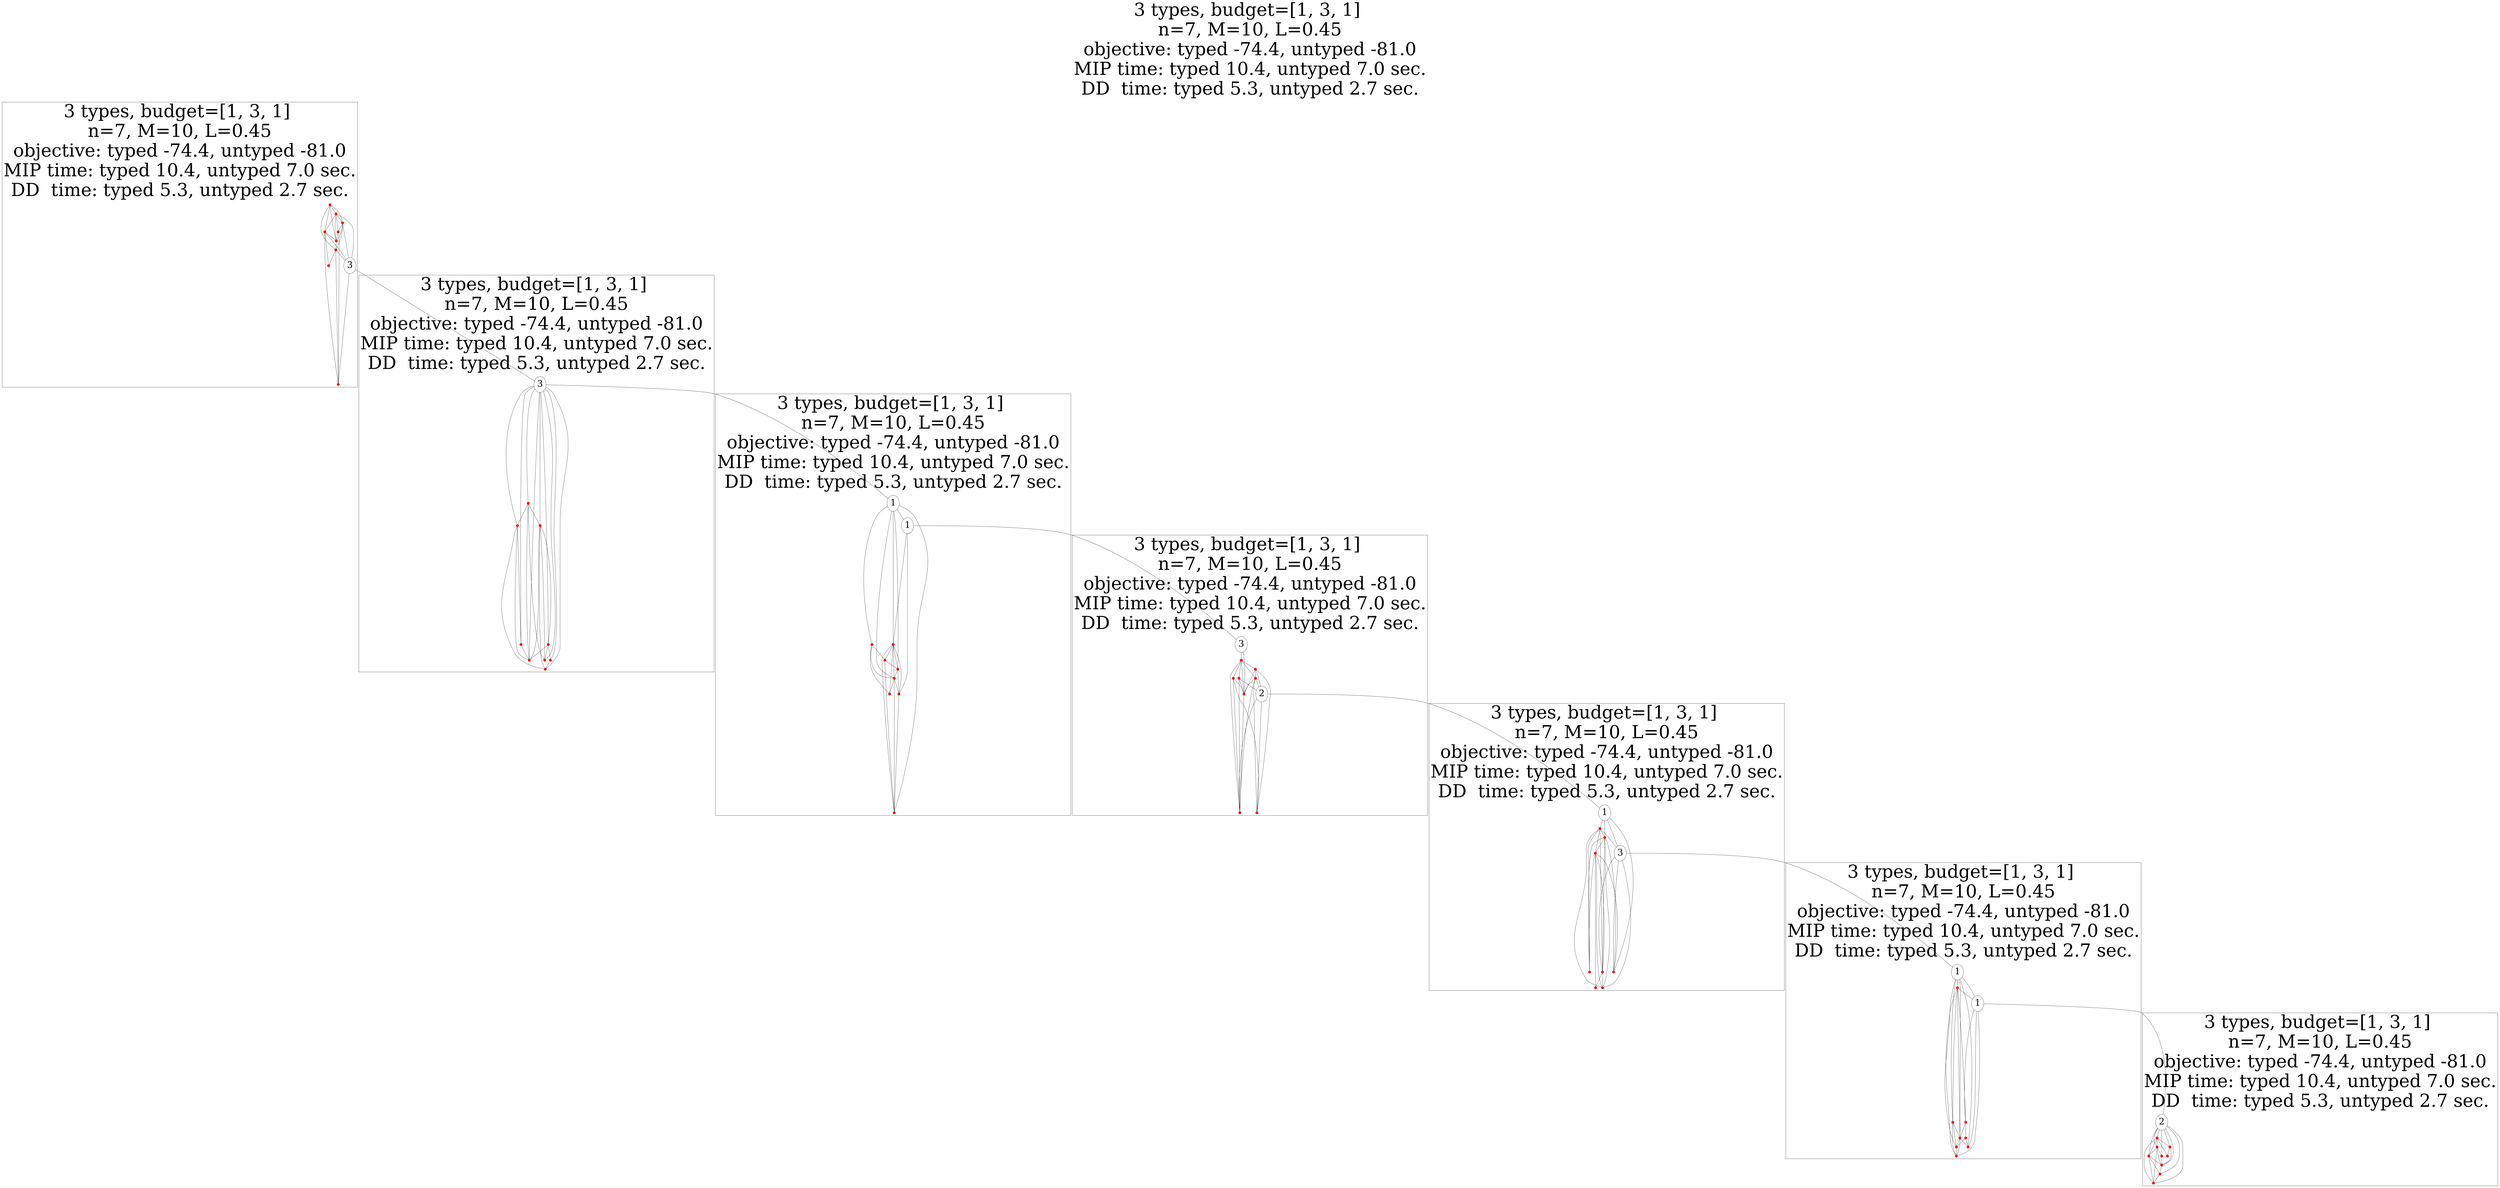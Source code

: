 graph G {
    label="3 types, budget=[1, 3, 1] 
n=7, M=10, L=0.45
objective: typed -74.4, untyped -81.0
MIP time: typed 10.4, untyped 7.0 sec.
DD  time: typed 5.3, untyped 2.7 sec.";
    labelloc=top; labeljust=center;fontsize=100;
    subgraph cluster_1{
        n1[shape=point height=0.2 width=0.2 color=red];
        n2[shape=point height=0.2 width=0.2 color=red];
        n3[shape=point height=0.2 width=0.2 color=red];
        n4[shape=point height=0.2 width=0.2 color=red];
        n5[shape=point height=0.2 width=0.2 color=red];
        n6[shape=point height=0.2 width=0.2 color=red];
        n7[shape=point height=0.2 width=0.2 color=red];
        n8[label=3 fontsize=50];
        n9[shape=point height=0.2 width=0.2 color=red];
        n10[shape=point height=0.2 width=0.2 color=red];
    }
    subgraph cluster_2{
        n11[label=3 fontsize=50];
        n12[shape=point height=0.2 width=0.2 color=red];
        n13[shape=point height=0.2 width=0.2 color=red];
        n14[shape=point height=0.2 width=0.2 color=red];
        n15[shape=point height=0.2 width=0.2 color=red];
        n16[shape=point height=0.2 width=0.2 color=red];
        n17[shape=point height=0.2 width=0.2 color=red];
        n18[shape=point height=0.2 width=0.2 color=red];
        n19[shape=point height=0.2 width=0.2 color=red];
        n20[shape=point height=0.2 width=0.2 color=red];
    }
    subgraph cluster_3{
        n21[label=1 fontsize=50];
        n22[shape=point height=0.2 width=0.2 color=red];
        n23[label=1 fontsize=50];
        n24[shape=point height=0.2 width=0.2 color=red];
        n25[shape=point height=0.2 width=0.2 color=red];
        n26[shape=point height=0.2 width=0.2 color=red];
        n27[shape=point height=0.2 width=0.2 color=red];
        n28[shape=point height=0.2 width=0.2 color=red];
        n29[shape=point height=0.2 width=0.2 color=red];
        n30[shape=point height=0.2 width=0.2 color=red];
    }
    subgraph cluster_4{
        n31[label=3 fontsize=50];
        n32[shape=point height=0.2 width=0.2 color=red];
        n33[shape=point height=0.2 width=0.2 color=red];
        n34[shape=point height=0.2 width=0.2 color=red];
        n35[shape=point height=0.2 width=0.2 color=red];
        n36[shape=point height=0.2 width=0.2 color=red];
        n37[label=2 fontsize=50];
        n38[shape=point height=0.2 width=0.2 color=red];
        n39[shape=point height=0.2 width=0.2 color=red];
        n40[shape=point height=0.2 width=0.2 color=red];
    }
    subgraph cluster_5{
        n41[label=1 fontsize=50];
        n42[shape=point height=0.2 width=0.2 color=red];
        n43[shape=point height=0.2 width=0.2 color=red];
        n44[shape=point height=0.2 width=0.2 color=red];
        n45[label=3 fontsize=50];
        n46[shape=point height=0.2 width=0.2 color=red];
        n47[shape=point height=0.2 width=0.2 color=red];
        n48[shape=point height=0.2 width=0.2 color=red];
        n49[shape=point height=0.2 width=0.2 color=red];
        n50[shape=point height=0.2 width=0.2 color=red];
    }
    subgraph cluster_6{
        n51[label=1 fontsize=50];
        n52[shape=point height=0.2 width=0.2 color=red];
        n53[label=1 fontsize=50];
        n54[shape=point height=0.2 width=0.2 color=red];
        n55[shape=point height=0.2 width=0.2 color=red];
        n56[shape=point height=0.2 width=0.2 color=red];
        n57[shape=point height=0.2 width=0.2 color=red];
        n58[shape=point height=0.2 width=0.2 color=red];
        n59[shape=point height=0.2 width=0.2 color=red];
        n60[shape=point height=0.2 width=0.2 color=red];
    }
    subgraph cluster_7{
        n61[label=2 fontsize=50];
        n62[shape=point height=0.2 width=0.2 color=red];
        n63[shape=point height=0.2 width=0.2 color=red];
        n64[shape=point height=0.2 width=0.2 color=red];
        n65[shape=point height=0.2 width=0.2 color=red];
        n66[shape=point height=0.2 width=0.2 color=red];
        n67[shape=point height=0.2 width=0.2 color=red];
        n68[shape=point height=0.2 width=0.2 color=red];
        n69[shape=point height=0.2 width=0.2 color=red];
        n70[shape=point height=0.2 width=0.2 color=red];
    }
    n1 -- n2;
    n1 -- n6;
    n1 -- n7;
    n1 -- n5;
    n1 -- n3;
    n2 -- n3;
    n2 -- n5;
    n2 -- n4;
    n2 -- n6;
    n2 -- n8;
    n3 -- n4;
    n3 -- n8;
    n3 -- n6;
    n3 -- n7;
    n4 -- n10;
    n4 -- n6;
    n5 -- n6;
    n5 -- n8;
    n5 -- n9;
    n5 -- n10;
    n6 -- n7;
    n7 -- n9;
    n7 -- n10;
    n7 -- n8;
    n8 -- n10;
    n8 -- n11;
    n11 -- n12;
    n11 -- n13;
    n11 -- n15;
    n11 -- n16;
    n11 -- n20;
    n11 -- n18;
    n11 -- n17;
    n11 -- n14;
    n11 -- n19;
    n11 -- n21;
    n12 -- n14;
    n12 -- n18;
    n12 -- n19;
    n12 -- n13;
    n13 -- n18;
    n13 -- n16;
    n13 -- n20;
    n14 -- n20;
    n14 -- n18;
    n14 -- n15;
    n14 -- n19;
    n15 -- n17;
    n15 -- n19;
    n15 -- n18;
    n16 -- n18;
    n17 -- n20;
    n21 -- n22;
    n21 -- n23;
    n21 -- n24;
    n21 -- n26;
    n21 -- n27;
    n21 -- n29;
    n22 -- n30;
    n22 -- n27;
    n22 -- n25;
    n23 -- n28;
    n23 -- n24;
    n23 -- n31;
    n24 -- n25;
    n24 -- n29;
    n24 -- n28;
    n24 -- n27;
    n24 -- n30;
    n24 -- n26;
    n25 -- n26;
    n25 -- n29;
    n26 -- n27;
    n26 -- n28;
    n27 -- n28;
    n27 -- n30;
    n27 -- n29;
    n28 -- n29;
    n31 -- n32;
    n31 -- n39;
    n32 -- n33;
    n32 -- n34;
    n32 -- n35;
    n32 -- n36;
    n32 -- n39;
    n32 -- n40;
    n33 -- n38;
    n33 -- n34;
    n33 -- n39;
    n33 -- n37;
    n34 -- n37;
    n34 -- n40;
    n34 -- n39;
    n34 -- n38;
    n35 -- n38;
    n35 -- n39;
    n35 -- n40;
    n36 -- n40;
    n36 -- n39;
    n36 -- n37;
    n37 -- n40;
    n37 -- n38;
    n37 -- n41;
    n39 -- n40;
    n41 -- n42;
    n41 -- n43;
    n41 -- n47;
    n41 -- n45;
    n42 -- n45;
    n42 -- n48;
    n42 -- n50;
    n42 -- n46;
    n42 -- n44;
    n42 -- n43;
    n43 -- n44;
    n43 -- n48;
    n43 -- n50;
    n43 -- n47;
    n43 -- n46;
    n44 -- n46;
    n44 -- n50;
    n44 -- n49;
    n44 -- n47;
    n44 -- n48;
    n45 -- n47;
    n45 -- n48;
    n45 -- n50;
    n45 -- n51;
    n48 -- n49;
    n48 -- n50;
    n51 -- n52;
    n51 -- n56;
    n51 -- n53;
    n51 -- n58;
    n51 -- n59;
    n51 -- n57;
    n52 -- n53;
    n52 -- n54;
    n52 -- n57;
    n52 -- n60;
    n52 -- n56;
    n53 -- n60;
    n53 -- n59;
    n53 -- n54;
    n53 -- n61;
    n54 -- n55;
    n54 -- n57;
    n55 -- n58;
    n55 -- n59;
    n56 -- n57;
    n56 -- n58;
    n56 -- n60;
    n57 -- n59;
    n57 -- n58;
    n57 -- n60;
    n58 -- n60;
    n61 -- n62;
    n61 -- n65;
    n61 -- n66;
    n61 -- n64;
    n61 -- n69;
    n61 -- n63;
    n61 -- n67;
    n61 -- n70;
    n62 -- n63;
    n62 -- n64;
    n62 -- n68;
    n62 -- n70;
    n62 -- n66;
    n63 -- n66;
    n63 -- n70;
    n63 -- n67;
    n63 -- n65;
    n64 -- n67;
    n64 -- n68;
    n65 -- n67;
    n66 -- n67;
    n66 -- n69;
    n66 -- n70;
    n67 -- n69;
    n69 -- n70;
}